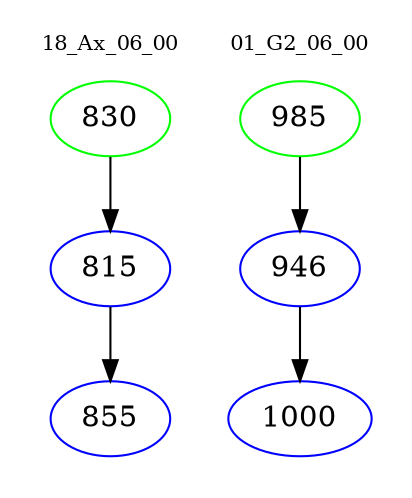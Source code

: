 digraph{
subgraph cluster_0 {
color = white
label = "18_Ax_06_00";
fontsize=10;
T0_830 [label="830", color="green"]
T0_830 -> T0_815 [color="black"]
T0_815 [label="815", color="blue"]
T0_815 -> T0_855 [color="black"]
T0_855 [label="855", color="blue"]
}
subgraph cluster_1 {
color = white
label = "01_G2_06_00";
fontsize=10;
T1_985 [label="985", color="green"]
T1_985 -> T1_946 [color="black"]
T1_946 [label="946", color="blue"]
T1_946 -> T1_1000 [color="black"]
T1_1000 [label="1000", color="blue"]
}
}
